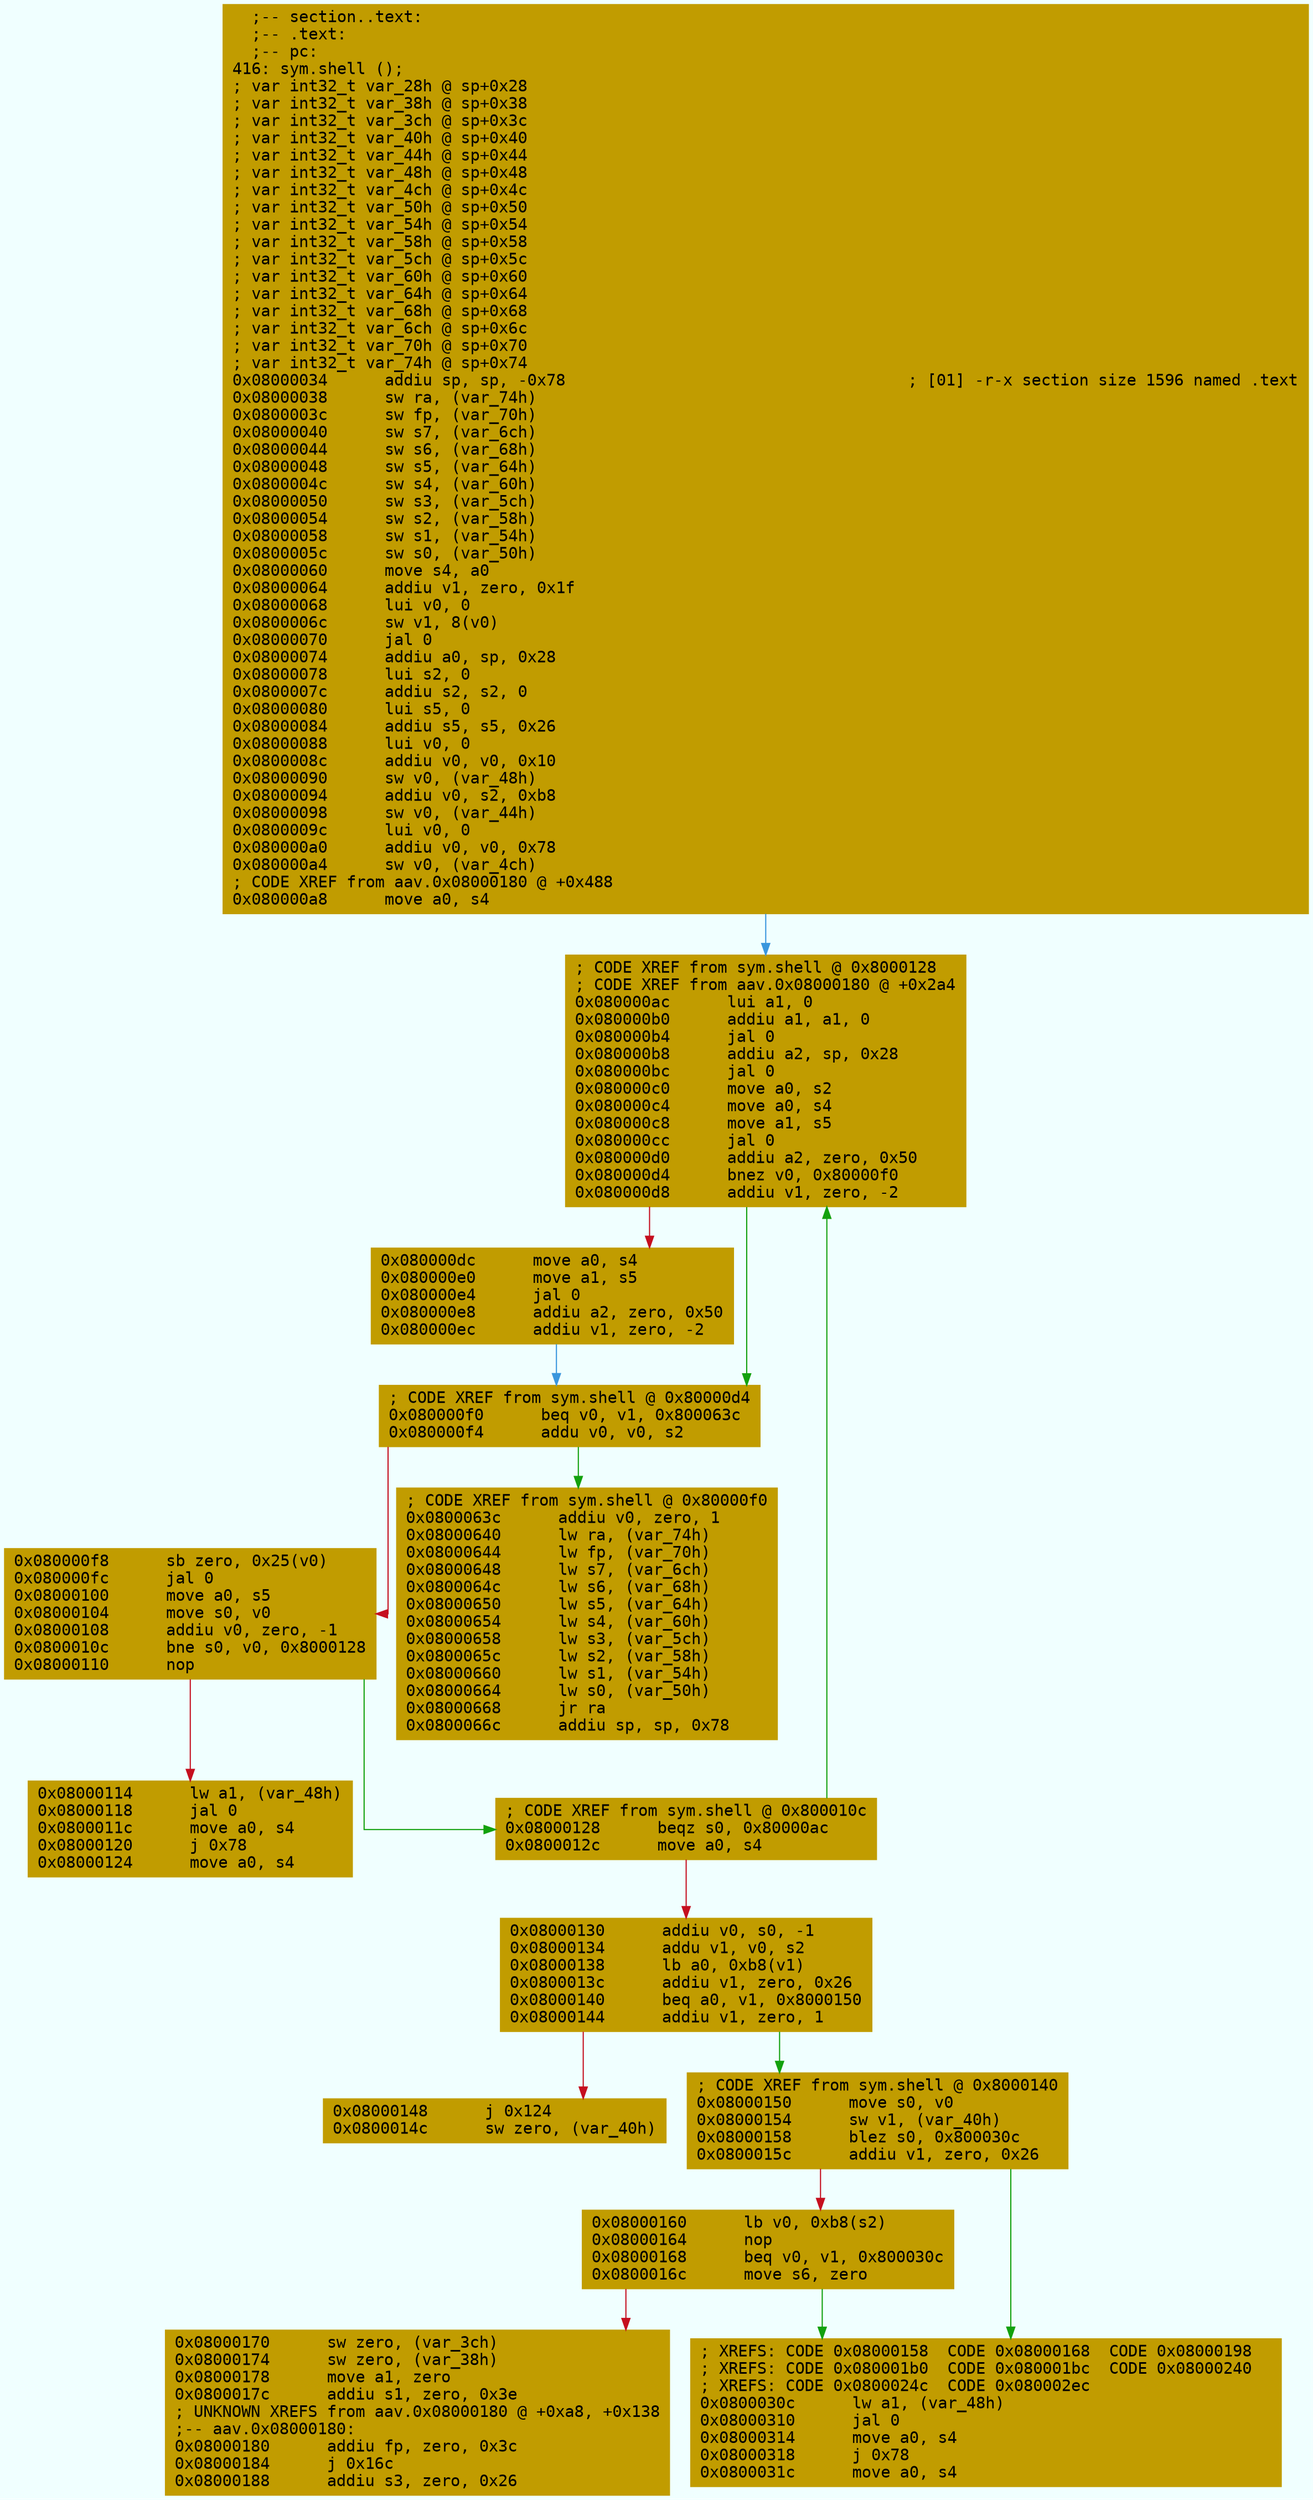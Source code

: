 digraph code {
	graph [bgcolor=azure fontsize=8 fontname="Courier" splines="ortho"];
	node [fillcolor=gray style=filled shape=box];
	edge [arrowhead="normal"];
	"0x08000034" [URL="sym.shell/0x08000034", fillcolor="#c19c00",color="#c19c00", fontname="Courier",label="  ;-- section..text:\l  ;-- .text:\l  ;-- pc:\l416: sym.shell ();\l; var int32_t var_28h @ sp+0x28\l; var int32_t var_38h @ sp+0x38\l; var int32_t var_3ch @ sp+0x3c\l; var int32_t var_40h @ sp+0x40\l; var int32_t var_44h @ sp+0x44\l; var int32_t var_48h @ sp+0x48\l; var int32_t var_4ch @ sp+0x4c\l; var int32_t var_50h @ sp+0x50\l; var int32_t var_54h @ sp+0x54\l; var int32_t var_58h @ sp+0x58\l; var int32_t var_5ch @ sp+0x5c\l; var int32_t var_60h @ sp+0x60\l; var int32_t var_64h @ sp+0x64\l; var int32_t var_68h @ sp+0x68\l; var int32_t var_6ch @ sp+0x6c\l; var int32_t var_70h @ sp+0x70\l; var int32_t var_74h @ sp+0x74\l0x08000034      addiu sp, sp, -0x78                                    ; [01] -r-x section size 1596 named .text\l0x08000038      sw ra, (var_74h)\l0x0800003c      sw fp, (var_70h)\l0x08000040      sw s7, (var_6ch)\l0x08000044      sw s6, (var_68h)\l0x08000048      sw s5, (var_64h)\l0x0800004c      sw s4, (var_60h)\l0x08000050      sw s3, (var_5ch)\l0x08000054      sw s2, (var_58h)\l0x08000058      sw s1, (var_54h)\l0x0800005c      sw s0, (var_50h)\l0x08000060      move s4, a0\l0x08000064      addiu v1, zero, 0x1f\l0x08000068      lui v0, 0\l0x0800006c      sw v1, 8(v0)\l0x08000070      jal 0\l0x08000074      addiu a0, sp, 0x28\l0x08000078      lui s2, 0\l0x0800007c      addiu s2, s2, 0\l0x08000080      lui s5, 0\l0x08000084      addiu s5, s5, 0x26\l0x08000088      lui v0, 0\l0x0800008c      addiu v0, v0, 0x10\l0x08000090      sw v0, (var_48h)\l0x08000094      addiu v0, s2, 0xb8\l0x08000098      sw v0, (var_44h)\l0x0800009c      lui v0, 0\l0x080000a0      addiu v0, v0, 0x78\l0x080000a4      sw v0, (var_4ch)\l; CODE XREF from aav.0x08000180 @ +0x488\l0x080000a8      move a0, s4\l"]
	"0x080000ac" [URL="sym.shell/0x080000ac", fillcolor="#c19c00",color="#c19c00", fontname="Courier",label="; CODE XREF from sym.shell @ 0x8000128\l; CODE XREF from aav.0x08000180 @ +0x2a4\l0x080000ac      lui a1, 0\l0x080000b0      addiu a1, a1, 0\l0x080000b4      jal 0\l0x080000b8      addiu a2, sp, 0x28\l0x080000bc      jal 0\l0x080000c0      move a0, s2\l0x080000c4      move a0, s4\l0x080000c8      move a1, s5\l0x080000cc      jal 0\l0x080000d0      addiu a2, zero, 0x50\l0x080000d4      bnez v0, 0x80000f0\l0x080000d8      addiu v1, zero, -2\l"]
	"0x080000dc" [URL="sym.shell/0x080000dc", fillcolor="#c19c00",color="#c19c00", fontname="Courier",label="0x080000dc      move a0, s4\l0x080000e0      move a1, s5\l0x080000e4      jal 0\l0x080000e8      addiu a2, zero, 0x50\l0x080000ec      addiu v1, zero, -2\l"]
	"0x080000f0" [URL="sym.shell/0x080000f0", fillcolor="#c19c00",color="#c19c00", fontname="Courier",label="; CODE XREF from sym.shell @ 0x80000d4\l0x080000f0      beq v0, v1, 0x800063c\l0x080000f4      addu v0, v0, s2\l"]
	"0x080000f8" [URL="sym.shell/0x080000f8", fillcolor="#c19c00",color="#c19c00", fontname="Courier",label="0x080000f8      sb zero, 0x25(v0)\l0x080000fc      jal 0\l0x08000100      move a0, s5\l0x08000104      move s0, v0\l0x08000108      addiu v0, zero, -1\l0x0800010c      bne s0, v0, 0x8000128\l0x08000110      nop\l"]
	"0x08000114" [URL="sym.shell/0x08000114", fillcolor="#c19c00",color="#c19c00", fontname="Courier",label="0x08000114      lw a1, (var_48h)\l0x08000118      jal 0\l0x0800011c      move a0, s4\l0x08000120      j 0x78\l0x08000124      move a0, s4\l"]
	"0x08000128" [URL="sym.shell/0x08000128", fillcolor="#c19c00",color="#c19c00", fontname="Courier",label="; CODE XREF from sym.shell @ 0x800010c\l0x08000128      beqz s0, 0x80000ac\l0x0800012c      move a0, s4\l"]
	"0x08000130" [URL="sym.shell/0x08000130", fillcolor="#c19c00",color="#c19c00", fontname="Courier",label="0x08000130      addiu v0, s0, -1\l0x08000134      addu v1, v0, s2\l0x08000138      lb a0, 0xb8(v1)\l0x0800013c      addiu v1, zero, 0x26\l0x08000140      beq a0, v1, 0x8000150\l0x08000144      addiu v1, zero, 1\l"]
	"0x08000148" [URL="sym.shell/0x08000148", fillcolor="#c19c00",color="#c19c00", fontname="Courier",label="0x08000148      j 0x124\l0x0800014c      sw zero, (var_40h)\l"]
	"0x08000150" [URL="sym.shell/0x08000150", fillcolor="#c19c00",color="#c19c00", fontname="Courier",label="; CODE XREF from sym.shell @ 0x8000140\l0x08000150      move s0, v0\l0x08000154      sw v1, (var_40h)\l0x08000158      blez s0, 0x800030c\l0x0800015c      addiu v1, zero, 0x26\l"]
	"0x08000160" [URL="sym.shell/0x08000160", fillcolor="#c19c00",color="#c19c00", fontname="Courier",label="0x08000160      lb v0, 0xb8(s2)\l0x08000164      nop\l0x08000168      beq v0, v1, 0x800030c\l0x0800016c      move s6, zero\l"]
	"0x08000170" [URL="sym.shell/0x08000170", fillcolor="#c19c00",color="#c19c00", fontname="Courier",label="0x08000170      sw zero, (var_3ch)\l0x08000174      sw zero, (var_38h)\l0x08000178      move a1, zero\l0x0800017c      addiu s1, zero, 0x3e\l; UNKNOWN XREFS from aav.0x08000180 @ +0xa8, +0x138\l;-- aav.0x08000180:\l0x08000180      addiu fp, zero, 0x3c\l0x08000184      j 0x16c\l0x08000188      addiu s3, zero, 0x26\l"]
	"0x0800030c" [URL="sym.shell/0x0800030c", fillcolor="#c19c00",color="#c19c00", fontname="Courier",label="; XREFS: CODE 0x08000158  CODE 0x08000168  CODE 0x08000198  \l; XREFS: CODE 0x080001b0  CODE 0x080001bc  CODE 0x08000240  \l; XREFS: CODE 0x0800024c  CODE 0x080002ec  \l0x0800030c      lw a1, (var_48h)\l0x08000310      jal 0\l0x08000314      move a0, s4\l0x08000318      j 0x78\l0x0800031c      move a0, s4\l"]
	"0x0800063c" [URL="sym.shell/0x0800063c", fillcolor="#c19c00",color="#c19c00", fontname="Courier",label="; CODE XREF from sym.shell @ 0x80000f0\l0x0800063c      addiu v0, zero, 1\l0x08000640      lw ra, (var_74h)\l0x08000644      lw fp, (var_70h)\l0x08000648      lw s7, (var_6ch)\l0x0800064c      lw s6, (var_68h)\l0x08000650      lw s5, (var_64h)\l0x08000654      lw s4, (var_60h)\l0x08000658      lw s3, (var_5ch)\l0x0800065c      lw s2, (var_58h)\l0x08000660      lw s1, (var_54h)\l0x08000664      lw s0, (var_50h)\l0x08000668      jr ra\l0x0800066c      addiu sp, sp, 0x78\l"]
        "0x08000034" -> "0x080000ac" [color="#3a96dd"];
        "0x080000ac" -> "0x080000f0" [color="#13a10e"];
        "0x080000ac" -> "0x080000dc" [color="#c50f1f"];
        "0x080000dc" -> "0x080000f0" [color="#3a96dd"];
        "0x080000f0" -> "0x0800063c" [color="#13a10e"];
        "0x080000f0" -> "0x080000f8" [color="#c50f1f"];
        "0x080000f8" -> "0x08000128" [color="#13a10e"];
        "0x080000f8" -> "0x08000114" [color="#c50f1f"];
        "0x08000128" -> "0x080000ac" [color="#13a10e"];
        "0x08000128" -> "0x08000130" [color="#c50f1f"];
        "0x08000130" -> "0x08000150" [color="#13a10e"];
        "0x08000130" -> "0x08000148" [color="#c50f1f"];
        "0x08000150" -> "0x0800030c" [color="#13a10e"];
        "0x08000150" -> "0x08000160" [color="#c50f1f"];
        "0x08000160" -> "0x0800030c" [color="#13a10e"];
        "0x08000160" -> "0x08000170" [color="#c50f1f"];
}
